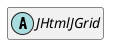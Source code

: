 @startuml
set namespaceSeparator \\
hide members
hide << alias >> circle

abstract class JHtmlJGrid
@enduml
